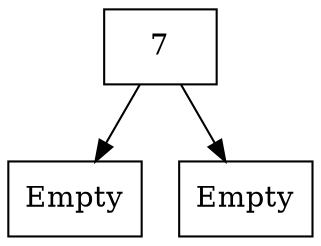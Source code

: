 digraph G {
    /* edge [label=0]; */
    graph [ranksep=0.5];
    0 [shape=record, label="{{7}}"];
    2 [shape=record, label="{{Empty}}"];
    1 [shape=record, label="{{Empty}}"];
    0 -> 2;
    0 -> 1;
}
